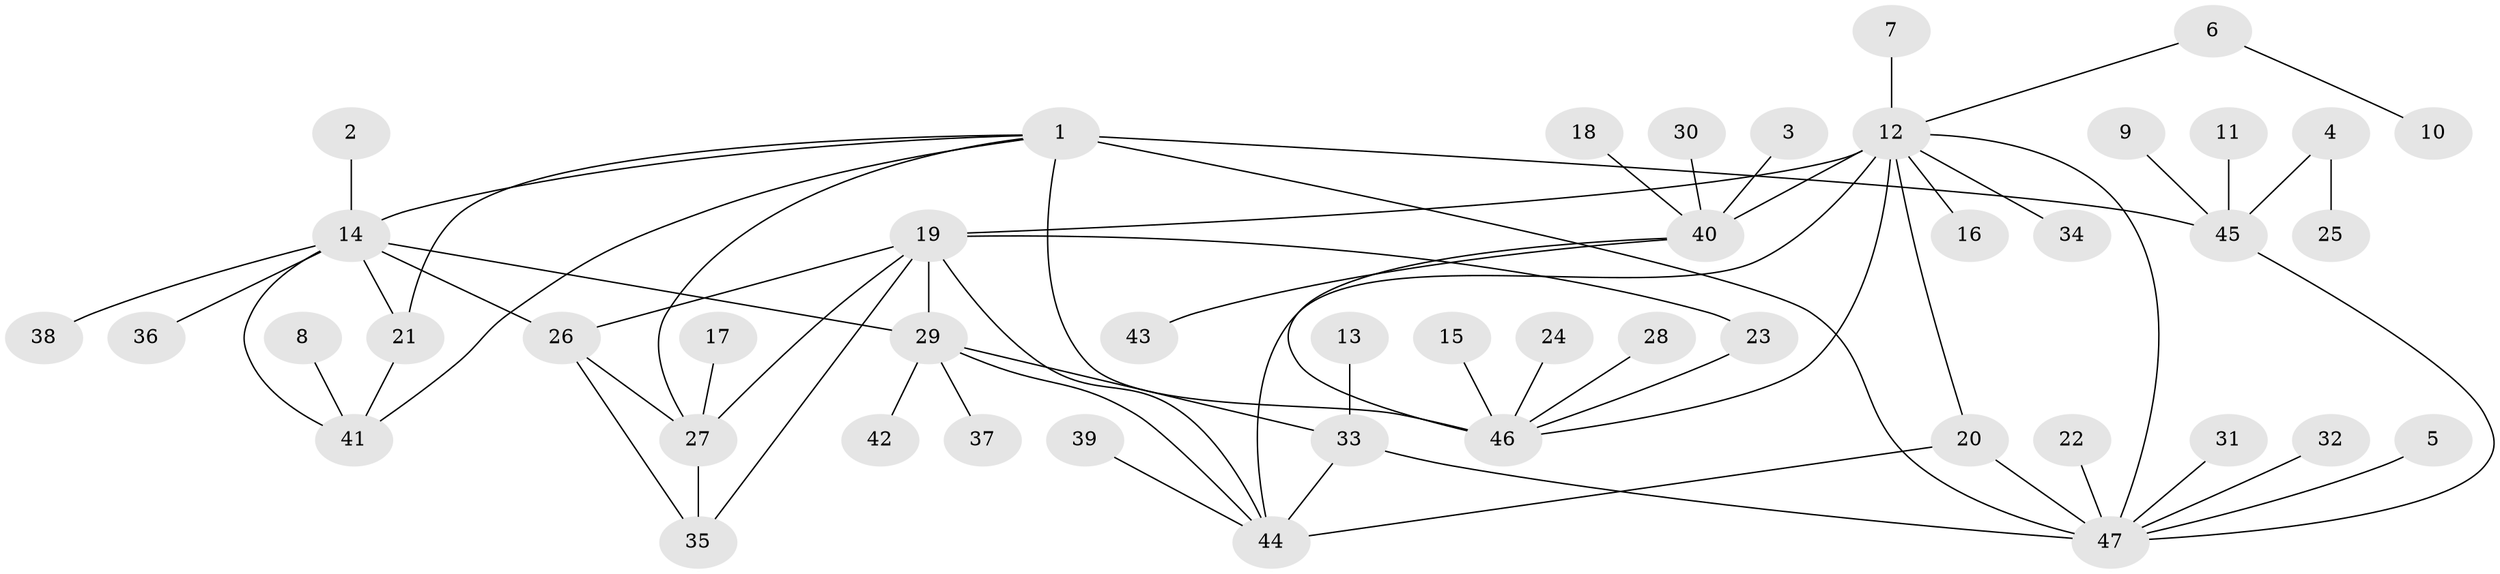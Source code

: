 // original degree distribution, {10: 0.02127659574468085, 5: 0.06382978723404255, 13: 0.010638297872340425, 6: 0.031914893617021274, 8: 0.02127659574468085, 12: 0.010638297872340425, 3: 0.0425531914893617, 9: 0.02127659574468085, 4: 0.010638297872340425, 7: 0.010638297872340425, 1: 0.5957446808510638, 2: 0.1595744680851064}
// Generated by graph-tools (version 1.1) at 2025/02/03/09/25 03:02:51]
// undirected, 47 vertices, 65 edges
graph export_dot {
graph [start="1"]
  node [color=gray90,style=filled];
  1;
  2;
  3;
  4;
  5;
  6;
  7;
  8;
  9;
  10;
  11;
  12;
  13;
  14;
  15;
  16;
  17;
  18;
  19;
  20;
  21;
  22;
  23;
  24;
  25;
  26;
  27;
  28;
  29;
  30;
  31;
  32;
  33;
  34;
  35;
  36;
  37;
  38;
  39;
  40;
  41;
  42;
  43;
  44;
  45;
  46;
  47;
  1 -- 14 [weight=1.0];
  1 -- 21 [weight=1.0];
  1 -- 27 [weight=1.0];
  1 -- 41 [weight=1.0];
  1 -- 45 [weight=2.0];
  1 -- 46 [weight=1.0];
  1 -- 47 [weight=2.0];
  2 -- 14 [weight=1.0];
  3 -- 40 [weight=1.0];
  4 -- 25 [weight=1.0];
  4 -- 45 [weight=1.0];
  5 -- 47 [weight=1.0];
  6 -- 10 [weight=1.0];
  6 -- 12 [weight=1.0];
  7 -- 12 [weight=1.0];
  8 -- 41 [weight=1.0];
  9 -- 45 [weight=1.0];
  11 -- 45 [weight=1.0];
  12 -- 16 [weight=1.0];
  12 -- 19 [weight=1.0];
  12 -- 20 [weight=1.0];
  12 -- 34 [weight=1.0];
  12 -- 40 [weight=2.0];
  12 -- 44 [weight=1.0];
  12 -- 46 [weight=1.0];
  12 -- 47 [weight=1.0];
  13 -- 33 [weight=1.0];
  14 -- 21 [weight=1.0];
  14 -- 26 [weight=1.0];
  14 -- 29 [weight=1.0];
  14 -- 36 [weight=1.0];
  14 -- 38 [weight=1.0];
  14 -- 41 [weight=1.0];
  15 -- 46 [weight=1.0];
  17 -- 27 [weight=1.0];
  18 -- 40 [weight=1.0];
  19 -- 23 [weight=1.0];
  19 -- 26 [weight=1.0];
  19 -- 27 [weight=1.0];
  19 -- 29 [weight=1.0];
  19 -- 35 [weight=1.0];
  19 -- 44 [weight=1.0];
  20 -- 44 [weight=1.0];
  20 -- 47 [weight=1.0];
  21 -- 41 [weight=1.0];
  22 -- 47 [weight=1.0];
  23 -- 46 [weight=1.0];
  24 -- 46 [weight=1.0];
  26 -- 27 [weight=1.0];
  26 -- 35 [weight=1.0];
  27 -- 35 [weight=1.0];
  28 -- 46 [weight=1.0];
  29 -- 33 [weight=2.0];
  29 -- 37 [weight=1.0];
  29 -- 42 [weight=1.0];
  29 -- 44 [weight=1.0];
  30 -- 40 [weight=1.0];
  31 -- 47 [weight=1.0];
  32 -- 47 [weight=1.0];
  33 -- 44 [weight=2.0];
  33 -- 47 [weight=1.0];
  39 -- 44 [weight=1.0];
  40 -- 43 [weight=1.0];
  40 -- 46 [weight=2.0];
  45 -- 47 [weight=1.0];
}

